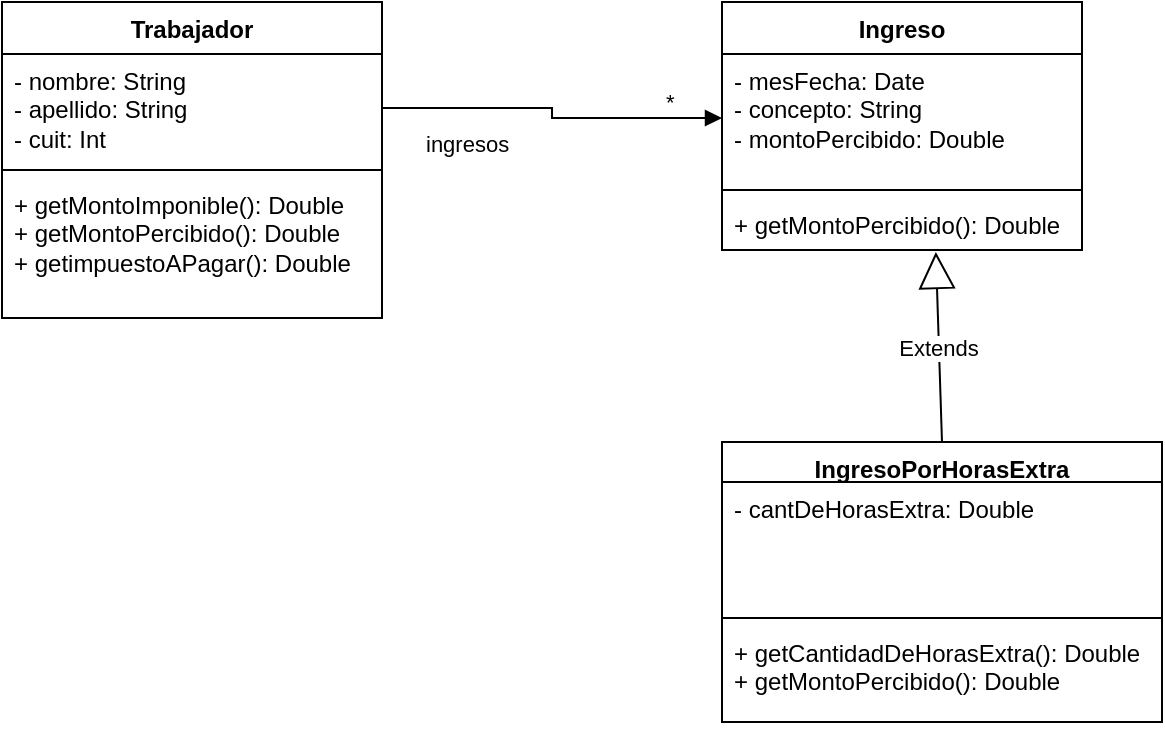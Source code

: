 <mxfile version="24.2.3" type="device">
  <diagram name="Página-1" id="j_F0vpjZhp1nq2qoxxfN">
    <mxGraphModel dx="874" dy="434" grid="1" gridSize="10" guides="1" tooltips="1" connect="1" arrows="1" fold="1" page="1" pageScale="1" pageWidth="827" pageHeight="1169" math="0" shadow="0">
      <root>
        <mxCell id="0" />
        <mxCell id="1" parent="0" />
        <mxCell id="VbfOcrhfjZlmH5prXV36-1" value="Trabajador" style="swimlane;fontStyle=1;align=center;verticalAlign=top;childLayout=stackLayout;horizontal=1;startSize=26;horizontalStack=0;resizeParent=1;resizeParentMax=0;resizeLast=0;collapsible=1;marginBottom=0;whiteSpace=wrap;html=1;" vertex="1" parent="1">
          <mxGeometry x="40" y="90" width="190" height="158" as="geometry" />
        </mxCell>
        <mxCell id="VbfOcrhfjZlmH5prXV36-2" value="- nombre: String&lt;div&gt;- apellido: String&lt;/div&gt;&lt;div&gt;- cuit: Int&lt;/div&gt;" style="text;strokeColor=none;fillColor=none;align=left;verticalAlign=top;spacingLeft=4;spacingRight=4;overflow=hidden;rotatable=0;points=[[0,0.5],[1,0.5]];portConstraint=eastwest;whiteSpace=wrap;html=1;" vertex="1" parent="VbfOcrhfjZlmH5prXV36-1">
          <mxGeometry y="26" width="190" height="54" as="geometry" />
        </mxCell>
        <mxCell id="VbfOcrhfjZlmH5prXV36-3" value="" style="line;strokeWidth=1;fillColor=none;align=left;verticalAlign=middle;spacingTop=-1;spacingLeft=3;spacingRight=3;rotatable=0;labelPosition=right;points=[];portConstraint=eastwest;strokeColor=inherit;" vertex="1" parent="VbfOcrhfjZlmH5prXV36-1">
          <mxGeometry y="80" width="190" height="8" as="geometry" />
        </mxCell>
        <mxCell id="VbfOcrhfjZlmH5prXV36-4" value="+ getMontoImponible(): Double&lt;div&gt;+ getMontoPercibido(): Double&lt;/div&gt;&lt;div&gt;+ getimpuestoAPagar(): Double&lt;/div&gt;" style="text;strokeColor=none;fillColor=none;align=left;verticalAlign=top;spacingLeft=4;spacingRight=4;overflow=hidden;rotatable=0;points=[[0,0.5],[1,0.5]];portConstraint=eastwest;whiteSpace=wrap;html=1;" vertex="1" parent="VbfOcrhfjZlmH5prXV36-1">
          <mxGeometry y="88" width="190" height="70" as="geometry" />
        </mxCell>
        <mxCell id="VbfOcrhfjZlmH5prXV36-5" value="Ingreso" style="swimlane;fontStyle=1;align=center;verticalAlign=top;childLayout=stackLayout;horizontal=1;startSize=26;horizontalStack=0;resizeParent=1;resizeParentMax=0;resizeLast=0;collapsible=1;marginBottom=0;whiteSpace=wrap;html=1;" vertex="1" parent="1">
          <mxGeometry x="400" y="90" width="180" height="124" as="geometry" />
        </mxCell>
        <mxCell id="VbfOcrhfjZlmH5prXV36-6" value="- mesFecha: Date&lt;div&gt;- concepto: String&lt;/div&gt;&lt;div&gt;- montoPercibido: Double&lt;/div&gt;" style="text;strokeColor=none;fillColor=none;align=left;verticalAlign=top;spacingLeft=4;spacingRight=4;overflow=hidden;rotatable=0;points=[[0,0.5],[1,0.5]];portConstraint=eastwest;whiteSpace=wrap;html=1;" vertex="1" parent="VbfOcrhfjZlmH5prXV36-5">
          <mxGeometry y="26" width="180" height="64" as="geometry" />
        </mxCell>
        <mxCell id="VbfOcrhfjZlmH5prXV36-7" value="" style="line;strokeWidth=1;fillColor=none;align=left;verticalAlign=middle;spacingTop=-1;spacingLeft=3;spacingRight=3;rotatable=0;labelPosition=right;points=[];portConstraint=eastwest;strokeColor=inherit;" vertex="1" parent="VbfOcrhfjZlmH5prXV36-5">
          <mxGeometry y="90" width="180" height="8" as="geometry" />
        </mxCell>
        <mxCell id="VbfOcrhfjZlmH5prXV36-8" value="+ getMontoPercibido(): Double" style="text;strokeColor=none;fillColor=none;align=left;verticalAlign=top;spacingLeft=4;spacingRight=4;overflow=hidden;rotatable=0;points=[[0,0.5],[1,0.5]];portConstraint=eastwest;whiteSpace=wrap;html=1;" vertex="1" parent="VbfOcrhfjZlmH5prXV36-5">
          <mxGeometry y="98" width="180" height="26" as="geometry" />
        </mxCell>
        <mxCell id="VbfOcrhfjZlmH5prXV36-9" value="IngresoPorHorasExtra" style="swimlane;fontStyle=1;align=center;verticalAlign=top;childLayout=stackLayout;horizontal=1;startSize=20;horizontalStack=0;resizeParent=1;resizeParentMax=0;resizeLast=0;collapsible=1;marginBottom=0;whiteSpace=wrap;html=1;" vertex="1" parent="1">
          <mxGeometry x="400" y="310" width="220" height="140" as="geometry" />
        </mxCell>
        <mxCell id="VbfOcrhfjZlmH5prXV36-10" value="- cantDeHorasExtra: Double&amp;nbsp;" style="text;strokeColor=none;fillColor=none;align=left;verticalAlign=top;spacingLeft=4;spacingRight=4;overflow=hidden;rotatable=0;points=[[0,0.5],[1,0.5]];portConstraint=eastwest;whiteSpace=wrap;html=1;" vertex="1" parent="VbfOcrhfjZlmH5prXV36-9">
          <mxGeometry y="20" width="220" height="64" as="geometry" />
        </mxCell>
        <mxCell id="VbfOcrhfjZlmH5prXV36-11" value="" style="line;strokeWidth=1;fillColor=none;align=left;verticalAlign=middle;spacingTop=-1;spacingLeft=3;spacingRight=3;rotatable=0;labelPosition=right;points=[];portConstraint=eastwest;strokeColor=inherit;" vertex="1" parent="VbfOcrhfjZlmH5prXV36-9">
          <mxGeometry y="84" width="220" height="8" as="geometry" />
        </mxCell>
        <mxCell id="VbfOcrhfjZlmH5prXV36-12" value="+ getCantidadDeHorasExtra(): Double&lt;div&gt;+ getMontoPercibido(): Double&lt;br&gt;&lt;/div&gt;" style="text;strokeColor=none;fillColor=none;align=left;verticalAlign=top;spacingLeft=4;spacingRight=4;overflow=hidden;rotatable=0;points=[[0,0.5],[1,0.5]];portConstraint=eastwest;whiteSpace=wrap;html=1;" vertex="1" parent="VbfOcrhfjZlmH5prXV36-9">
          <mxGeometry y="92" width="220" height="48" as="geometry" />
        </mxCell>
        <mxCell id="VbfOcrhfjZlmH5prXV36-13" value="Extends" style="endArrow=block;endSize=16;endFill=0;html=1;rounded=0;exitX=0.5;exitY=0;exitDx=0;exitDy=0;entryX=0.594;entryY=1.038;entryDx=0;entryDy=0;entryPerimeter=0;" edge="1" parent="1" source="VbfOcrhfjZlmH5prXV36-9" target="VbfOcrhfjZlmH5prXV36-8">
          <mxGeometry width="160" relative="1" as="geometry">
            <mxPoint x="330" y="230" as="sourcePoint" />
            <mxPoint x="490" y="230" as="targetPoint" />
          </mxGeometry>
        </mxCell>
        <mxCell id="VbfOcrhfjZlmH5prXV36-14" value="ingresos" style="endArrow=block;endFill=1;html=1;edgeStyle=orthogonalEdgeStyle;align=left;verticalAlign=top;rounded=0;exitX=1;exitY=0.5;exitDx=0;exitDy=0;entryX=0;entryY=0.5;entryDx=0;entryDy=0;" edge="1" parent="1" source="VbfOcrhfjZlmH5prXV36-2" target="VbfOcrhfjZlmH5prXV36-6">
          <mxGeometry x="-0.771" y="-5" relative="1" as="geometry">
            <mxPoint x="330" y="230" as="sourcePoint" />
            <mxPoint x="490" y="230" as="targetPoint" />
            <mxPoint as="offset" />
          </mxGeometry>
        </mxCell>
        <mxCell id="VbfOcrhfjZlmH5prXV36-15" value="*" style="edgeLabel;resizable=0;html=1;align=left;verticalAlign=bottom;" connectable="0" vertex="1" parent="VbfOcrhfjZlmH5prXV36-14">
          <mxGeometry x="-1" relative="1" as="geometry">
            <mxPoint x="140" y="5" as="offset" />
          </mxGeometry>
        </mxCell>
      </root>
    </mxGraphModel>
  </diagram>
</mxfile>
